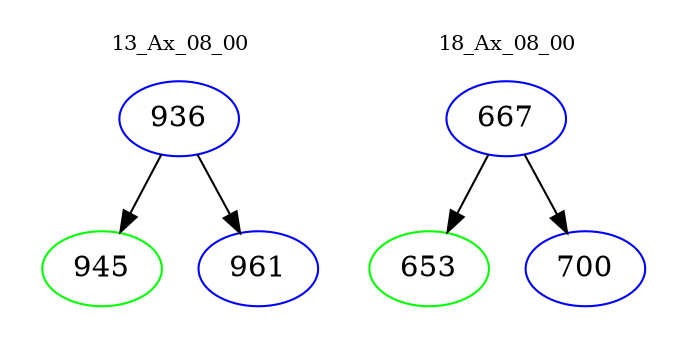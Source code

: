 digraph{
subgraph cluster_0 {
color = white
label = "13_Ax_08_00";
fontsize=10;
T0_936 [label="936", color="blue"]
T0_936 -> T0_945 [color="black"]
T0_945 [label="945", color="green"]
T0_936 -> T0_961 [color="black"]
T0_961 [label="961", color="blue"]
}
subgraph cluster_1 {
color = white
label = "18_Ax_08_00";
fontsize=10;
T1_667 [label="667", color="blue"]
T1_667 -> T1_653 [color="black"]
T1_653 [label="653", color="green"]
T1_667 -> T1_700 [color="black"]
T1_700 [label="700", color="blue"]
}
}
